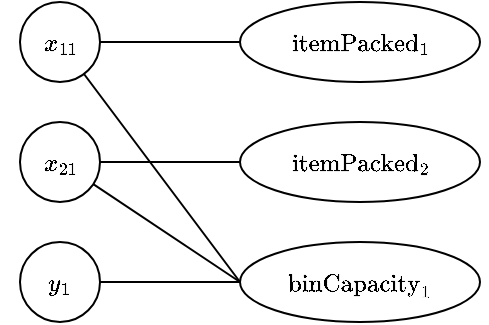 <mxfile version="28.0.7">
  <diagram name="Page-1" id="6H3OI9RgsqvEJDkXQB_U">
    <mxGraphModel dx="357" dy="332" grid="1" gridSize="10" guides="1" tooltips="1" connect="1" arrows="1" fold="1" page="1" pageScale="1" pageWidth="1169" pageHeight="827" math="1" shadow="0">
      <root>
        <mxCell id="0" />
        <mxCell id="1" parent="0" />
        <mxCell id="1m1qsPZ2QAxzQoj1FBpP-7" value="" style="rounded=0;orthogonalLoop=1;jettySize=auto;html=1;endArrow=none;endFill=0;fontFamily=Times New Roman;" edge="1" parent="1" source="1m1qsPZ2QAxzQoj1FBpP-1" target="1m1qsPZ2QAxzQoj1FBpP-4">
          <mxGeometry relative="1" as="geometry" />
        </mxCell>
        <mxCell id="1m1qsPZ2QAxzQoj1FBpP-12" style="edgeStyle=none;shape=connector;rounded=0;orthogonalLoop=1;jettySize=auto;html=1;entryX=0;entryY=0.5;entryDx=0;entryDy=0;strokeColor=default;align=center;verticalAlign=middle;fontFamily=Times New Roman;fontSize=11;fontColor=default;labelBackgroundColor=default;endArrow=none;endFill=0;" edge="1" parent="1" source="1m1qsPZ2QAxzQoj1FBpP-1" target="1m1qsPZ2QAxzQoj1FBpP-6">
          <mxGeometry relative="1" as="geometry" />
        </mxCell>
        <mxCell id="1m1qsPZ2QAxzQoj1FBpP-1" value="$$x_{11}$$" style="ellipse;whiteSpace=wrap;html=1;aspect=fixed;fontFamily=Times New Roman;" vertex="1" parent="1">
          <mxGeometry x="380" y="140" width="40" height="40" as="geometry" />
        </mxCell>
        <mxCell id="1m1qsPZ2QAxzQoj1FBpP-8" value="" style="edgeStyle=orthogonalEdgeStyle;shape=connector;rounded=0;orthogonalLoop=1;jettySize=auto;html=1;strokeColor=default;align=center;verticalAlign=middle;fontFamily=Times New Roman;fontSize=11;fontColor=default;labelBackgroundColor=default;endArrow=none;endFill=0;" edge="1" parent="1" source="1m1qsPZ2QAxzQoj1FBpP-2" target="1m1qsPZ2QAxzQoj1FBpP-5">
          <mxGeometry relative="1" as="geometry" />
        </mxCell>
        <mxCell id="1m1qsPZ2QAxzQoj1FBpP-13" style="edgeStyle=none;shape=connector;rounded=0;orthogonalLoop=1;jettySize=auto;html=1;entryX=0;entryY=0.5;entryDx=0;entryDy=0;strokeColor=default;align=center;verticalAlign=middle;fontFamily=Times New Roman;fontSize=11;fontColor=default;labelBackgroundColor=default;endArrow=none;endFill=0;" edge="1" parent="1" source="1m1qsPZ2QAxzQoj1FBpP-2" target="1m1qsPZ2QAxzQoj1FBpP-6">
          <mxGeometry relative="1" as="geometry" />
        </mxCell>
        <mxCell id="1m1qsPZ2QAxzQoj1FBpP-2" value="$$x_{21}$$" style="ellipse;whiteSpace=wrap;html=1;aspect=fixed;fontFamily=Times New Roman;" vertex="1" parent="1">
          <mxGeometry x="380" y="200" width="40" height="40" as="geometry" />
        </mxCell>
        <mxCell id="1m1qsPZ2QAxzQoj1FBpP-11" value="" style="edgeStyle=orthogonalEdgeStyle;shape=connector;rounded=0;orthogonalLoop=1;jettySize=auto;html=1;strokeColor=default;align=center;verticalAlign=middle;fontFamily=Times New Roman;fontSize=11;fontColor=default;labelBackgroundColor=default;endArrow=none;endFill=0;" edge="1" parent="1" source="1m1qsPZ2QAxzQoj1FBpP-3" target="1m1qsPZ2QAxzQoj1FBpP-6">
          <mxGeometry relative="1" as="geometry" />
        </mxCell>
        <mxCell id="1m1qsPZ2QAxzQoj1FBpP-3" value="$$y_{1}$$" style="ellipse;whiteSpace=wrap;html=1;aspect=fixed;fontFamily=Times New Roman;" vertex="1" parent="1">
          <mxGeometry x="380" y="260" width="40" height="40" as="geometry" />
        </mxCell>
        <mxCell id="1m1qsPZ2QAxzQoj1FBpP-4" value="$$\text{itemPacked}_1$$" style="ellipse;whiteSpace=wrap;html=1;fontFamily=Times New Roman;" vertex="1" parent="1">
          <mxGeometry x="490" y="140" width="120" height="40" as="geometry" />
        </mxCell>
        <mxCell id="1m1qsPZ2QAxzQoj1FBpP-5" value="$$\text{itemPacked}_2$$" style="ellipse;whiteSpace=wrap;html=1;fontFamily=Times New Roman;" vertex="1" parent="1">
          <mxGeometry x="490" y="200" width="120" height="40" as="geometry" />
        </mxCell>
        <mxCell id="1m1qsPZ2QAxzQoj1FBpP-6" value="$$\text{binCapacity}_1$$" style="ellipse;whiteSpace=wrap;html=1;fontFamily=Times New Roman;" vertex="1" parent="1">
          <mxGeometry x="490" y="260" width="120" height="40" as="geometry" />
        </mxCell>
      </root>
    </mxGraphModel>
  </diagram>
</mxfile>
